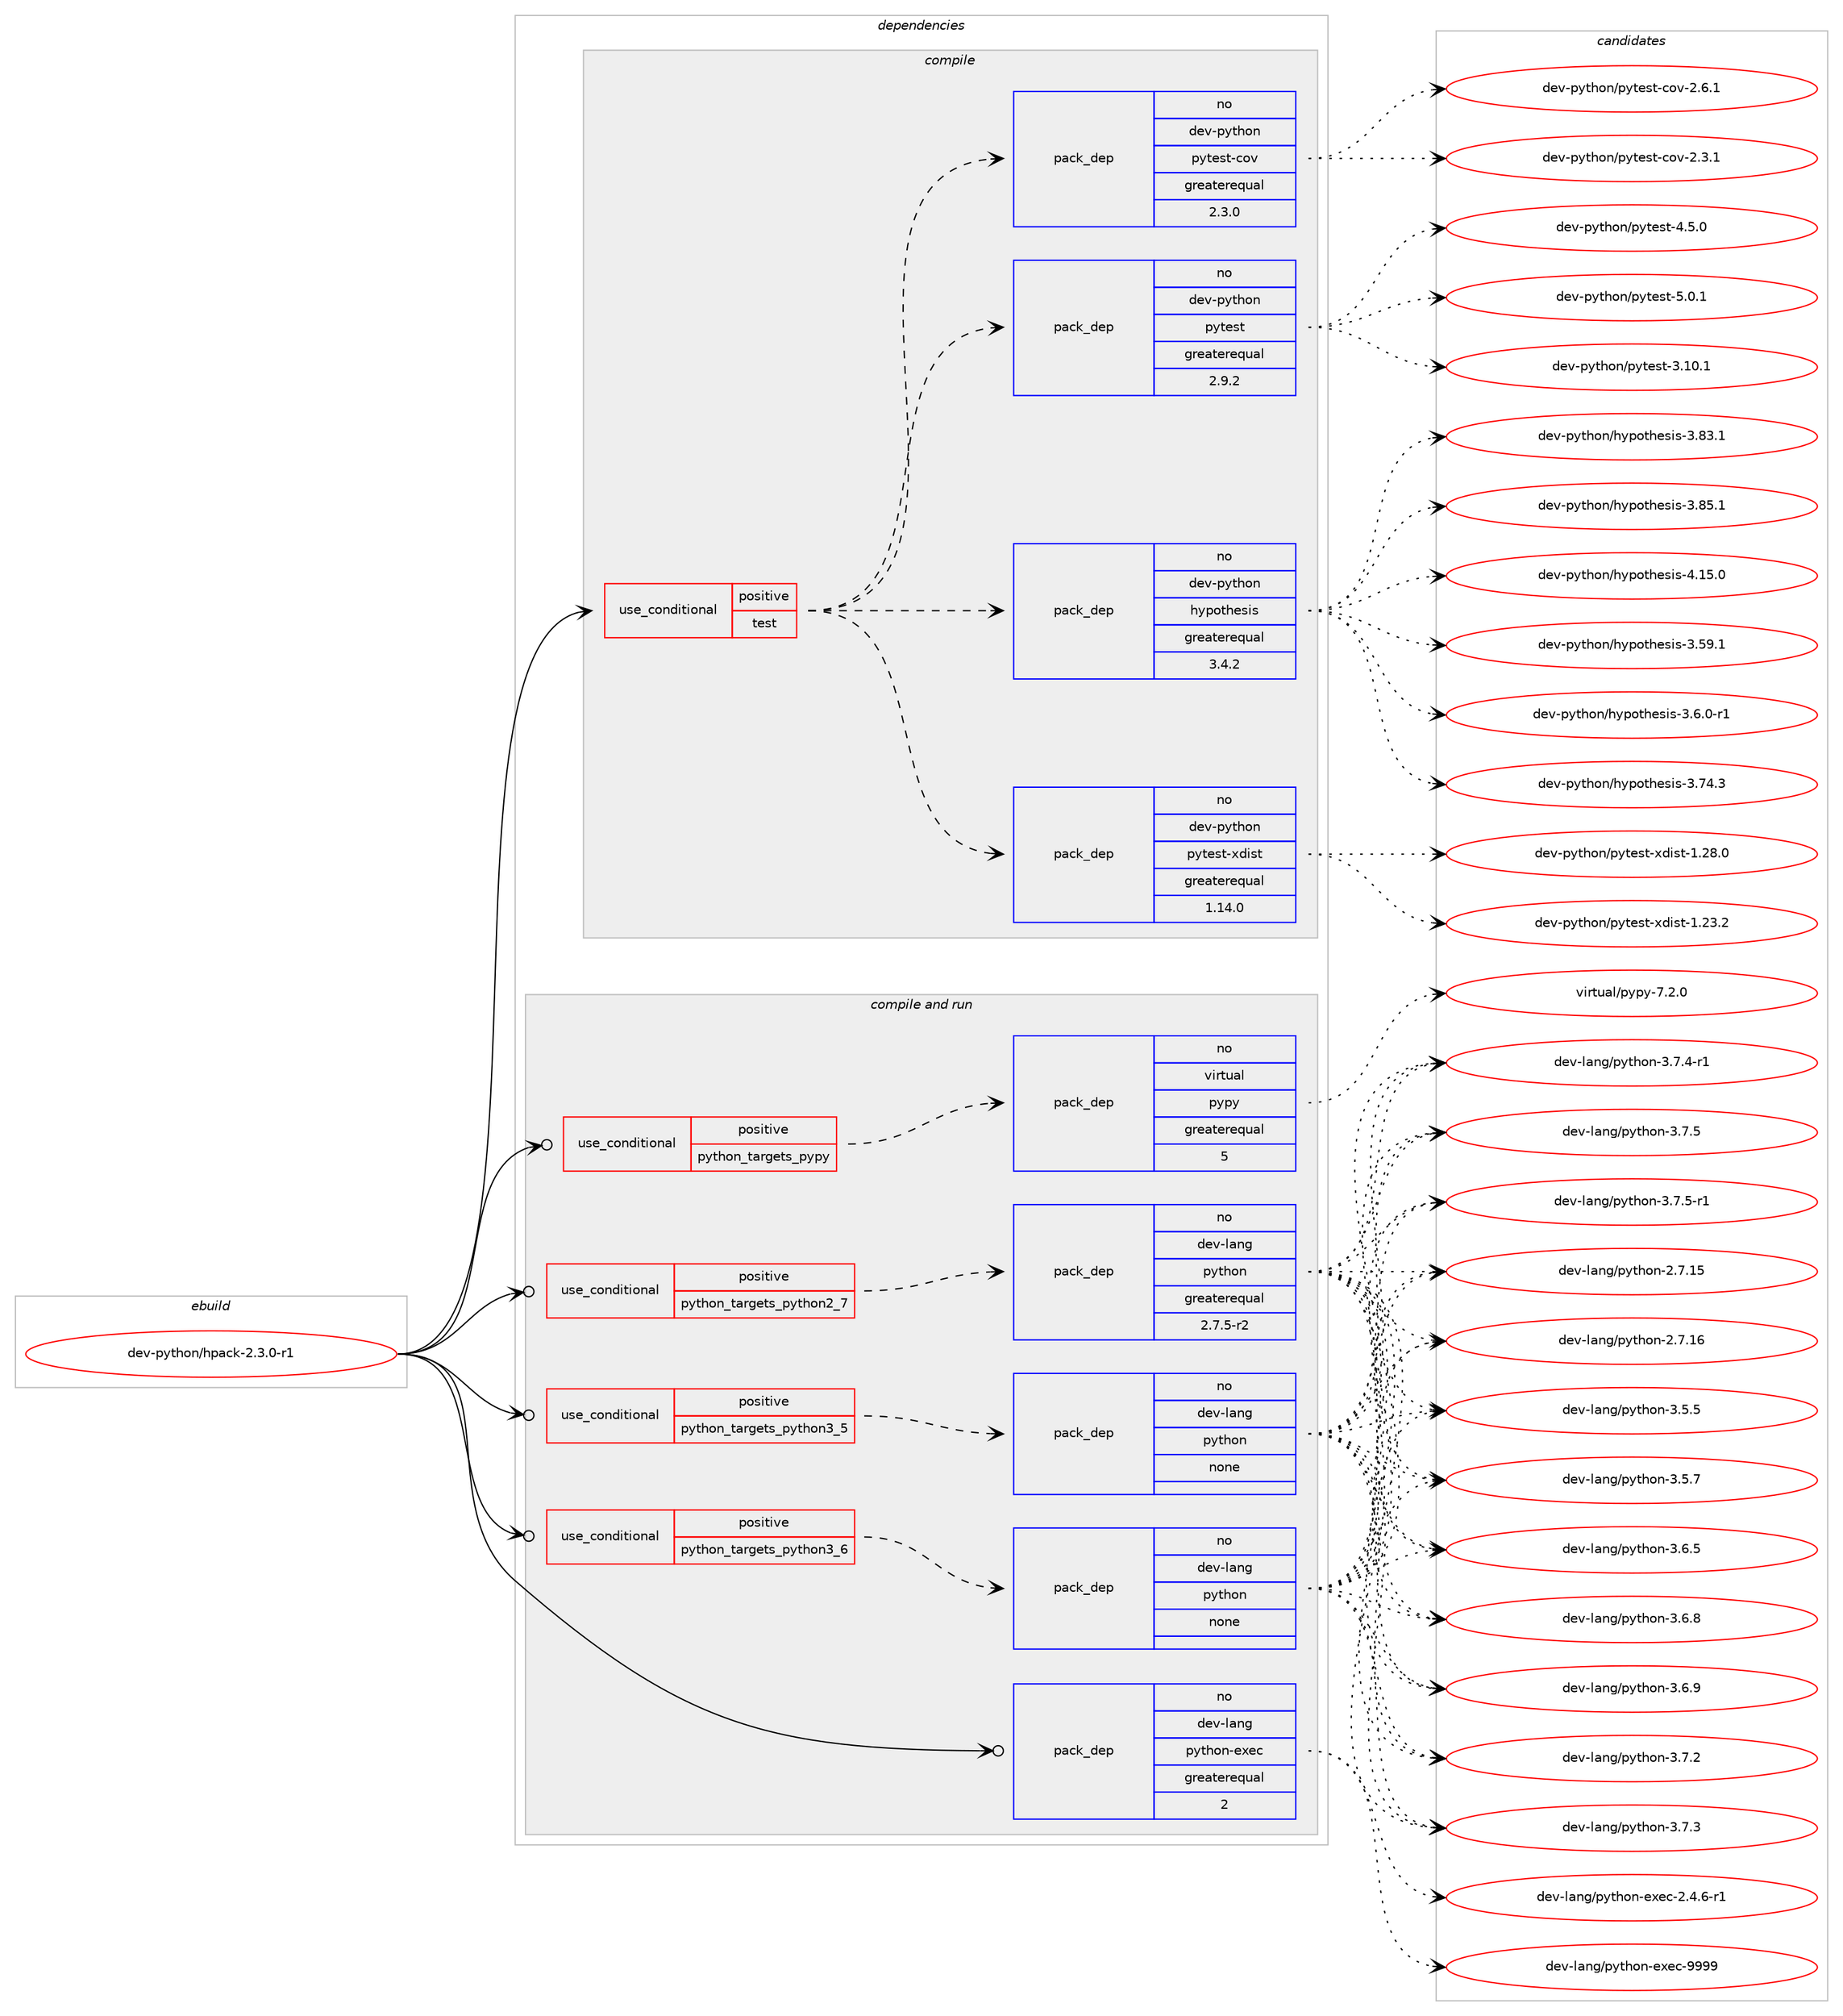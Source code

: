 digraph prolog {

# *************
# Graph options
# *************

newrank=true;
concentrate=true;
compound=true;
graph [rankdir=LR,fontname=Helvetica,fontsize=10,ranksep=1.5];#, ranksep=2.5, nodesep=0.2];
edge  [arrowhead=vee];
node  [fontname=Helvetica,fontsize=10];

# **********
# The ebuild
# **********

subgraph cluster_leftcol {
color=gray;
rank=same;
label=<<i>ebuild</i>>;
id [label="dev-python/hpack-2.3.0-r1", color=red, width=4, href="../dev-python/hpack-2.3.0-r1.svg"];
}

# ****************
# The dependencies
# ****************

subgraph cluster_midcol {
color=gray;
label=<<i>dependencies</i>>;
subgraph cluster_compile {
fillcolor="#eeeeee";
style=filled;
label=<<i>compile</i>>;
subgraph cond140486 {
dependency608442 [label=<<TABLE BORDER="0" CELLBORDER="1" CELLSPACING="0" CELLPADDING="4"><TR><TD ROWSPAN="3" CELLPADDING="10">use_conditional</TD></TR><TR><TD>positive</TD></TR><TR><TD>test</TD></TR></TABLE>>, shape=none, color=red];
subgraph pack456157 {
dependency608443 [label=<<TABLE BORDER="0" CELLBORDER="1" CELLSPACING="0" CELLPADDING="4" WIDTH="220"><TR><TD ROWSPAN="6" CELLPADDING="30">pack_dep</TD></TR><TR><TD WIDTH="110">no</TD></TR><TR><TD>dev-python</TD></TR><TR><TD>pytest</TD></TR><TR><TD>greaterequal</TD></TR><TR><TD>2.9.2</TD></TR></TABLE>>, shape=none, color=blue];
}
dependency608442:e -> dependency608443:w [weight=20,style="dashed",arrowhead="vee"];
subgraph pack456158 {
dependency608444 [label=<<TABLE BORDER="0" CELLBORDER="1" CELLSPACING="0" CELLPADDING="4" WIDTH="220"><TR><TD ROWSPAN="6" CELLPADDING="30">pack_dep</TD></TR><TR><TD WIDTH="110">no</TD></TR><TR><TD>dev-python</TD></TR><TR><TD>pytest-cov</TD></TR><TR><TD>greaterequal</TD></TR><TR><TD>2.3.0</TD></TR></TABLE>>, shape=none, color=blue];
}
dependency608442:e -> dependency608444:w [weight=20,style="dashed",arrowhead="vee"];
subgraph pack456159 {
dependency608445 [label=<<TABLE BORDER="0" CELLBORDER="1" CELLSPACING="0" CELLPADDING="4" WIDTH="220"><TR><TD ROWSPAN="6" CELLPADDING="30">pack_dep</TD></TR><TR><TD WIDTH="110">no</TD></TR><TR><TD>dev-python</TD></TR><TR><TD>pytest-xdist</TD></TR><TR><TD>greaterequal</TD></TR><TR><TD>1.14.0</TD></TR></TABLE>>, shape=none, color=blue];
}
dependency608442:e -> dependency608445:w [weight=20,style="dashed",arrowhead="vee"];
subgraph pack456160 {
dependency608446 [label=<<TABLE BORDER="0" CELLBORDER="1" CELLSPACING="0" CELLPADDING="4" WIDTH="220"><TR><TD ROWSPAN="6" CELLPADDING="30">pack_dep</TD></TR><TR><TD WIDTH="110">no</TD></TR><TR><TD>dev-python</TD></TR><TR><TD>hypothesis</TD></TR><TR><TD>greaterequal</TD></TR><TR><TD>3.4.2</TD></TR></TABLE>>, shape=none, color=blue];
}
dependency608442:e -> dependency608446:w [weight=20,style="dashed",arrowhead="vee"];
}
id:e -> dependency608442:w [weight=20,style="solid",arrowhead="vee"];
}
subgraph cluster_compileandrun {
fillcolor="#eeeeee";
style=filled;
label=<<i>compile and run</i>>;
subgraph cond140487 {
dependency608447 [label=<<TABLE BORDER="0" CELLBORDER="1" CELLSPACING="0" CELLPADDING="4"><TR><TD ROWSPAN="3" CELLPADDING="10">use_conditional</TD></TR><TR><TD>positive</TD></TR><TR><TD>python_targets_pypy</TD></TR></TABLE>>, shape=none, color=red];
subgraph pack456161 {
dependency608448 [label=<<TABLE BORDER="0" CELLBORDER="1" CELLSPACING="0" CELLPADDING="4" WIDTH="220"><TR><TD ROWSPAN="6" CELLPADDING="30">pack_dep</TD></TR><TR><TD WIDTH="110">no</TD></TR><TR><TD>virtual</TD></TR><TR><TD>pypy</TD></TR><TR><TD>greaterequal</TD></TR><TR><TD>5</TD></TR></TABLE>>, shape=none, color=blue];
}
dependency608447:e -> dependency608448:w [weight=20,style="dashed",arrowhead="vee"];
}
id:e -> dependency608447:w [weight=20,style="solid",arrowhead="odotvee"];
subgraph cond140488 {
dependency608449 [label=<<TABLE BORDER="0" CELLBORDER="1" CELLSPACING="0" CELLPADDING="4"><TR><TD ROWSPAN="3" CELLPADDING="10">use_conditional</TD></TR><TR><TD>positive</TD></TR><TR><TD>python_targets_python2_7</TD></TR></TABLE>>, shape=none, color=red];
subgraph pack456162 {
dependency608450 [label=<<TABLE BORDER="0" CELLBORDER="1" CELLSPACING="0" CELLPADDING="4" WIDTH="220"><TR><TD ROWSPAN="6" CELLPADDING="30">pack_dep</TD></TR><TR><TD WIDTH="110">no</TD></TR><TR><TD>dev-lang</TD></TR><TR><TD>python</TD></TR><TR><TD>greaterequal</TD></TR><TR><TD>2.7.5-r2</TD></TR></TABLE>>, shape=none, color=blue];
}
dependency608449:e -> dependency608450:w [weight=20,style="dashed",arrowhead="vee"];
}
id:e -> dependency608449:w [weight=20,style="solid",arrowhead="odotvee"];
subgraph cond140489 {
dependency608451 [label=<<TABLE BORDER="0" CELLBORDER="1" CELLSPACING="0" CELLPADDING="4"><TR><TD ROWSPAN="3" CELLPADDING="10">use_conditional</TD></TR><TR><TD>positive</TD></TR><TR><TD>python_targets_python3_5</TD></TR></TABLE>>, shape=none, color=red];
subgraph pack456163 {
dependency608452 [label=<<TABLE BORDER="0" CELLBORDER="1" CELLSPACING="0" CELLPADDING="4" WIDTH="220"><TR><TD ROWSPAN="6" CELLPADDING="30">pack_dep</TD></TR><TR><TD WIDTH="110">no</TD></TR><TR><TD>dev-lang</TD></TR><TR><TD>python</TD></TR><TR><TD>none</TD></TR><TR><TD></TD></TR></TABLE>>, shape=none, color=blue];
}
dependency608451:e -> dependency608452:w [weight=20,style="dashed",arrowhead="vee"];
}
id:e -> dependency608451:w [weight=20,style="solid",arrowhead="odotvee"];
subgraph cond140490 {
dependency608453 [label=<<TABLE BORDER="0" CELLBORDER="1" CELLSPACING="0" CELLPADDING="4"><TR><TD ROWSPAN="3" CELLPADDING="10">use_conditional</TD></TR><TR><TD>positive</TD></TR><TR><TD>python_targets_python3_6</TD></TR></TABLE>>, shape=none, color=red];
subgraph pack456164 {
dependency608454 [label=<<TABLE BORDER="0" CELLBORDER="1" CELLSPACING="0" CELLPADDING="4" WIDTH="220"><TR><TD ROWSPAN="6" CELLPADDING="30">pack_dep</TD></TR><TR><TD WIDTH="110">no</TD></TR><TR><TD>dev-lang</TD></TR><TR><TD>python</TD></TR><TR><TD>none</TD></TR><TR><TD></TD></TR></TABLE>>, shape=none, color=blue];
}
dependency608453:e -> dependency608454:w [weight=20,style="dashed",arrowhead="vee"];
}
id:e -> dependency608453:w [weight=20,style="solid",arrowhead="odotvee"];
subgraph pack456165 {
dependency608455 [label=<<TABLE BORDER="0" CELLBORDER="1" CELLSPACING="0" CELLPADDING="4" WIDTH="220"><TR><TD ROWSPAN="6" CELLPADDING="30">pack_dep</TD></TR><TR><TD WIDTH="110">no</TD></TR><TR><TD>dev-lang</TD></TR><TR><TD>python-exec</TD></TR><TR><TD>greaterequal</TD></TR><TR><TD>2</TD></TR></TABLE>>, shape=none, color=blue];
}
id:e -> dependency608455:w [weight=20,style="solid",arrowhead="odotvee"];
}
subgraph cluster_run {
fillcolor="#eeeeee";
style=filled;
label=<<i>run</i>>;
}
}

# **************
# The candidates
# **************

subgraph cluster_choices {
rank=same;
color=gray;
label=<<i>candidates</i>>;

subgraph choice456157 {
color=black;
nodesep=1;
choice100101118451121211161041111104711212111610111511645514649484649 [label="dev-python/pytest-3.10.1", color=red, width=4,href="../dev-python/pytest-3.10.1.svg"];
choice1001011184511212111610411111047112121116101115116455246534648 [label="dev-python/pytest-4.5.0", color=red, width=4,href="../dev-python/pytest-4.5.0.svg"];
choice1001011184511212111610411111047112121116101115116455346484649 [label="dev-python/pytest-5.0.1", color=red, width=4,href="../dev-python/pytest-5.0.1.svg"];
dependency608443:e -> choice100101118451121211161041111104711212111610111511645514649484649:w [style=dotted,weight="100"];
dependency608443:e -> choice1001011184511212111610411111047112121116101115116455246534648:w [style=dotted,weight="100"];
dependency608443:e -> choice1001011184511212111610411111047112121116101115116455346484649:w [style=dotted,weight="100"];
}
subgraph choice456158 {
color=black;
nodesep=1;
choice10010111845112121116104111110471121211161011151164599111118455046514649 [label="dev-python/pytest-cov-2.3.1", color=red, width=4,href="../dev-python/pytest-cov-2.3.1.svg"];
choice10010111845112121116104111110471121211161011151164599111118455046544649 [label="dev-python/pytest-cov-2.6.1", color=red, width=4,href="../dev-python/pytest-cov-2.6.1.svg"];
dependency608444:e -> choice10010111845112121116104111110471121211161011151164599111118455046514649:w [style=dotted,weight="100"];
dependency608444:e -> choice10010111845112121116104111110471121211161011151164599111118455046544649:w [style=dotted,weight="100"];
}
subgraph choice456159 {
color=black;
nodesep=1;
choice10010111845112121116104111110471121211161011151164512010010511511645494650514650 [label="dev-python/pytest-xdist-1.23.2", color=red, width=4,href="../dev-python/pytest-xdist-1.23.2.svg"];
choice10010111845112121116104111110471121211161011151164512010010511511645494650564648 [label="dev-python/pytest-xdist-1.28.0", color=red, width=4,href="../dev-python/pytest-xdist-1.28.0.svg"];
dependency608445:e -> choice10010111845112121116104111110471121211161011151164512010010511511645494650514650:w [style=dotted,weight="100"];
dependency608445:e -> choice10010111845112121116104111110471121211161011151164512010010511511645494650564648:w [style=dotted,weight="100"];
}
subgraph choice456160 {
color=black;
nodesep=1;
choice100101118451121211161041111104710412111211111610410111510511545514653574649 [label="dev-python/hypothesis-3.59.1", color=red, width=4,href="../dev-python/hypothesis-3.59.1.svg"];
choice10010111845112121116104111110471041211121111161041011151051154551465446484511449 [label="dev-python/hypothesis-3.6.0-r1", color=red, width=4,href="../dev-python/hypothesis-3.6.0-r1.svg"];
choice100101118451121211161041111104710412111211111610410111510511545514655524651 [label="dev-python/hypothesis-3.74.3", color=red, width=4,href="../dev-python/hypothesis-3.74.3.svg"];
choice100101118451121211161041111104710412111211111610410111510511545514656514649 [label="dev-python/hypothesis-3.83.1", color=red, width=4,href="../dev-python/hypothesis-3.83.1.svg"];
choice100101118451121211161041111104710412111211111610410111510511545514656534649 [label="dev-python/hypothesis-3.85.1", color=red, width=4,href="../dev-python/hypothesis-3.85.1.svg"];
choice100101118451121211161041111104710412111211111610410111510511545524649534648 [label="dev-python/hypothesis-4.15.0", color=red, width=4,href="../dev-python/hypothesis-4.15.0.svg"];
dependency608446:e -> choice100101118451121211161041111104710412111211111610410111510511545514653574649:w [style=dotted,weight="100"];
dependency608446:e -> choice10010111845112121116104111110471041211121111161041011151051154551465446484511449:w [style=dotted,weight="100"];
dependency608446:e -> choice100101118451121211161041111104710412111211111610410111510511545514655524651:w [style=dotted,weight="100"];
dependency608446:e -> choice100101118451121211161041111104710412111211111610410111510511545514656514649:w [style=dotted,weight="100"];
dependency608446:e -> choice100101118451121211161041111104710412111211111610410111510511545514656534649:w [style=dotted,weight="100"];
dependency608446:e -> choice100101118451121211161041111104710412111211111610410111510511545524649534648:w [style=dotted,weight="100"];
}
subgraph choice456161 {
color=black;
nodesep=1;
choice1181051141161179710847112121112121455546504648 [label="virtual/pypy-7.2.0", color=red, width=4,href="../virtual/pypy-7.2.0.svg"];
dependency608448:e -> choice1181051141161179710847112121112121455546504648:w [style=dotted,weight="100"];
}
subgraph choice456162 {
color=black;
nodesep=1;
choice10010111845108971101034711212111610411111045504655464953 [label="dev-lang/python-2.7.15", color=red, width=4,href="../dev-lang/python-2.7.15.svg"];
choice10010111845108971101034711212111610411111045504655464954 [label="dev-lang/python-2.7.16", color=red, width=4,href="../dev-lang/python-2.7.16.svg"];
choice100101118451089711010347112121116104111110455146534653 [label="dev-lang/python-3.5.5", color=red, width=4,href="../dev-lang/python-3.5.5.svg"];
choice100101118451089711010347112121116104111110455146534655 [label="dev-lang/python-3.5.7", color=red, width=4,href="../dev-lang/python-3.5.7.svg"];
choice100101118451089711010347112121116104111110455146544653 [label="dev-lang/python-3.6.5", color=red, width=4,href="../dev-lang/python-3.6.5.svg"];
choice100101118451089711010347112121116104111110455146544656 [label="dev-lang/python-3.6.8", color=red, width=4,href="../dev-lang/python-3.6.8.svg"];
choice100101118451089711010347112121116104111110455146544657 [label="dev-lang/python-3.6.9", color=red, width=4,href="../dev-lang/python-3.6.9.svg"];
choice100101118451089711010347112121116104111110455146554650 [label="dev-lang/python-3.7.2", color=red, width=4,href="../dev-lang/python-3.7.2.svg"];
choice100101118451089711010347112121116104111110455146554651 [label="dev-lang/python-3.7.3", color=red, width=4,href="../dev-lang/python-3.7.3.svg"];
choice1001011184510897110103471121211161041111104551465546524511449 [label="dev-lang/python-3.7.4-r1", color=red, width=4,href="../dev-lang/python-3.7.4-r1.svg"];
choice100101118451089711010347112121116104111110455146554653 [label="dev-lang/python-3.7.5", color=red, width=4,href="../dev-lang/python-3.7.5.svg"];
choice1001011184510897110103471121211161041111104551465546534511449 [label="dev-lang/python-3.7.5-r1", color=red, width=4,href="../dev-lang/python-3.7.5-r1.svg"];
dependency608450:e -> choice10010111845108971101034711212111610411111045504655464953:w [style=dotted,weight="100"];
dependency608450:e -> choice10010111845108971101034711212111610411111045504655464954:w [style=dotted,weight="100"];
dependency608450:e -> choice100101118451089711010347112121116104111110455146534653:w [style=dotted,weight="100"];
dependency608450:e -> choice100101118451089711010347112121116104111110455146534655:w [style=dotted,weight="100"];
dependency608450:e -> choice100101118451089711010347112121116104111110455146544653:w [style=dotted,weight="100"];
dependency608450:e -> choice100101118451089711010347112121116104111110455146544656:w [style=dotted,weight="100"];
dependency608450:e -> choice100101118451089711010347112121116104111110455146544657:w [style=dotted,weight="100"];
dependency608450:e -> choice100101118451089711010347112121116104111110455146554650:w [style=dotted,weight="100"];
dependency608450:e -> choice100101118451089711010347112121116104111110455146554651:w [style=dotted,weight="100"];
dependency608450:e -> choice1001011184510897110103471121211161041111104551465546524511449:w [style=dotted,weight="100"];
dependency608450:e -> choice100101118451089711010347112121116104111110455146554653:w [style=dotted,weight="100"];
dependency608450:e -> choice1001011184510897110103471121211161041111104551465546534511449:w [style=dotted,weight="100"];
}
subgraph choice456163 {
color=black;
nodesep=1;
choice10010111845108971101034711212111610411111045504655464953 [label="dev-lang/python-2.7.15", color=red, width=4,href="../dev-lang/python-2.7.15.svg"];
choice10010111845108971101034711212111610411111045504655464954 [label="dev-lang/python-2.7.16", color=red, width=4,href="../dev-lang/python-2.7.16.svg"];
choice100101118451089711010347112121116104111110455146534653 [label="dev-lang/python-3.5.5", color=red, width=4,href="../dev-lang/python-3.5.5.svg"];
choice100101118451089711010347112121116104111110455146534655 [label="dev-lang/python-3.5.7", color=red, width=4,href="../dev-lang/python-3.5.7.svg"];
choice100101118451089711010347112121116104111110455146544653 [label="dev-lang/python-3.6.5", color=red, width=4,href="../dev-lang/python-3.6.5.svg"];
choice100101118451089711010347112121116104111110455146544656 [label="dev-lang/python-3.6.8", color=red, width=4,href="../dev-lang/python-3.6.8.svg"];
choice100101118451089711010347112121116104111110455146544657 [label="dev-lang/python-3.6.9", color=red, width=4,href="../dev-lang/python-3.6.9.svg"];
choice100101118451089711010347112121116104111110455146554650 [label="dev-lang/python-3.7.2", color=red, width=4,href="../dev-lang/python-3.7.2.svg"];
choice100101118451089711010347112121116104111110455146554651 [label="dev-lang/python-3.7.3", color=red, width=4,href="../dev-lang/python-3.7.3.svg"];
choice1001011184510897110103471121211161041111104551465546524511449 [label="dev-lang/python-3.7.4-r1", color=red, width=4,href="../dev-lang/python-3.7.4-r1.svg"];
choice100101118451089711010347112121116104111110455146554653 [label="dev-lang/python-3.7.5", color=red, width=4,href="../dev-lang/python-3.7.5.svg"];
choice1001011184510897110103471121211161041111104551465546534511449 [label="dev-lang/python-3.7.5-r1", color=red, width=4,href="../dev-lang/python-3.7.5-r1.svg"];
dependency608452:e -> choice10010111845108971101034711212111610411111045504655464953:w [style=dotted,weight="100"];
dependency608452:e -> choice10010111845108971101034711212111610411111045504655464954:w [style=dotted,weight="100"];
dependency608452:e -> choice100101118451089711010347112121116104111110455146534653:w [style=dotted,weight="100"];
dependency608452:e -> choice100101118451089711010347112121116104111110455146534655:w [style=dotted,weight="100"];
dependency608452:e -> choice100101118451089711010347112121116104111110455146544653:w [style=dotted,weight="100"];
dependency608452:e -> choice100101118451089711010347112121116104111110455146544656:w [style=dotted,weight="100"];
dependency608452:e -> choice100101118451089711010347112121116104111110455146544657:w [style=dotted,weight="100"];
dependency608452:e -> choice100101118451089711010347112121116104111110455146554650:w [style=dotted,weight="100"];
dependency608452:e -> choice100101118451089711010347112121116104111110455146554651:w [style=dotted,weight="100"];
dependency608452:e -> choice1001011184510897110103471121211161041111104551465546524511449:w [style=dotted,weight="100"];
dependency608452:e -> choice100101118451089711010347112121116104111110455146554653:w [style=dotted,weight="100"];
dependency608452:e -> choice1001011184510897110103471121211161041111104551465546534511449:w [style=dotted,weight="100"];
}
subgraph choice456164 {
color=black;
nodesep=1;
choice10010111845108971101034711212111610411111045504655464953 [label="dev-lang/python-2.7.15", color=red, width=4,href="../dev-lang/python-2.7.15.svg"];
choice10010111845108971101034711212111610411111045504655464954 [label="dev-lang/python-2.7.16", color=red, width=4,href="../dev-lang/python-2.7.16.svg"];
choice100101118451089711010347112121116104111110455146534653 [label="dev-lang/python-3.5.5", color=red, width=4,href="../dev-lang/python-3.5.5.svg"];
choice100101118451089711010347112121116104111110455146534655 [label="dev-lang/python-3.5.7", color=red, width=4,href="../dev-lang/python-3.5.7.svg"];
choice100101118451089711010347112121116104111110455146544653 [label="dev-lang/python-3.6.5", color=red, width=4,href="../dev-lang/python-3.6.5.svg"];
choice100101118451089711010347112121116104111110455146544656 [label="dev-lang/python-3.6.8", color=red, width=4,href="../dev-lang/python-3.6.8.svg"];
choice100101118451089711010347112121116104111110455146544657 [label="dev-lang/python-3.6.9", color=red, width=4,href="../dev-lang/python-3.6.9.svg"];
choice100101118451089711010347112121116104111110455146554650 [label="dev-lang/python-3.7.2", color=red, width=4,href="../dev-lang/python-3.7.2.svg"];
choice100101118451089711010347112121116104111110455146554651 [label="dev-lang/python-3.7.3", color=red, width=4,href="../dev-lang/python-3.7.3.svg"];
choice1001011184510897110103471121211161041111104551465546524511449 [label="dev-lang/python-3.7.4-r1", color=red, width=4,href="../dev-lang/python-3.7.4-r1.svg"];
choice100101118451089711010347112121116104111110455146554653 [label="dev-lang/python-3.7.5", color=red, width=4,href="../dev-lang/python-3.7.5.svg"];
choice1001011184510897110103471121211161041111104551465546534511449 [label="dev-lang/python-3.7.5-r1", color=red, width=4,href="../dev-lang/python-3.7.5-r1.svg"];
dependency608454:e -> choice10010111845108971101034711212111610411111045504655464953:w [style=dotted,weight="100"];
dependency608454:e -> choice10010111845108971101034711212111610411111045504655464954:w [style=dotted,weight="100"];
dependency608454:e -> choice100101118451089711010347112121116104111110455146534653:w [style=dotted,weight="100"];
dependency608454:e -> choice100101118451089711010347112121116104111110455146534655:w [style=dotted,weight="100"];
dependency608454:e -> choice100101118451089711010347112121116104111110455146544653:w [style=dotted,weight="100"];
dependency608454:e -> choice100101118451089711010347112121116104111110455146544656:w [style=dotted,weight="100"];
dependency608454:e -> choice100101118451089711010347112121116104111110455146544657:w [style=dotted,weight="100"];
dependency608454:e -> choice100101118451089711010347112121116104111110455146554650:w [style=dotted,weight="100"];
dependency608454:e -> choice100101118451089711010347112121116104111110455146554651:w [style=dotted,weight="100"];
dependency608454:e -> choice1001011184510897110103471121211161041111104551465546524511449:w [style=dotted,weight="100"];
dependency608454:e -> choice100101118451089711010347112121116104111110455146554653:w [style=dotted,weight="100"];
dependency608454:e -> choice1001011184510897110103471121211161041111104551465546534511449:w [style=dotted,weight="100"];
}
subgraph choice456165 {
color=black;
nodesep=1;
choice10010111845108971101034711212111610411111045101120101994550465246544511449 [label="dev-lang/python-exec-2.4.6-r1", color=red, width=4,href="../dev-lang/python-exec-2.4.6-r1.svg"];
choice10010111845108971101034711212111610411111045101120101994557575757 [label="dev-lang/python-exec-9999", color=red, width=4,href="../dev-lang/python-exec-9999.svg"];
dependency608455:e -> choice10010111845108971101034711212111610411111045101120101994550465246544511449:w [style=dotted,weight="100"];
dependency608455:e -> choice10010111845108971101034711212111610411111045101120101994557575757:w [style=dotted,weight="100"];
}
}

}
